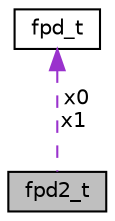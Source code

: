 digraph "fpd2_t"
{
 // LATEX_PDF_SIZE
  edge [fontname="Helvetica",fontsize="10",labelfontname="Helvetica",labelfontsize="10"];
  node [fontname="Helvetica",fontsize="10",shape=record];
  Node1 [label="fpd2_t",height=0.2,width=0.4,color="black", fillcolor="grey75", style="filled", fontcolor="black",tooltip=" "];
  Node2 -> Node1 [dir="back",color="darkorchid3",fontsize="10",style="dashed",label=" x0\nx1" ,fontname="Helvetica"];
  Node2 [label="fpd_t",height=0.2,width=0.4,color="black", fillcolor="white", style="filled",URL="$structfpd__t.html",tooltip=" "];
}
